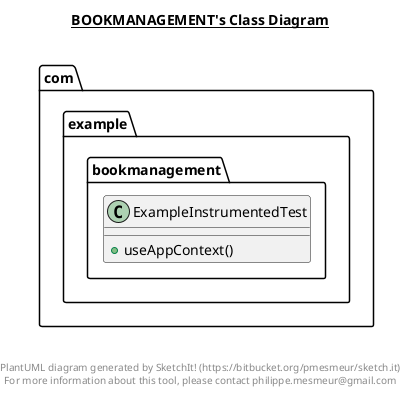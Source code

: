 @startuml

title __BOOKMANAGEMENT's Class Diagram__\n

  namespace com.example.bookmanagement {
    class com.example.bookmanagement.ExampleInstrumentedTest {
        + useAppContext()
    }
  }
  



right footer


PlantUML diagram generated by SketchIt! (https://bitbucket.org/pmesmeur/sketch.it)
For more information about this tool, please contact philippe.mesmeur@gmail.com
endfooter

@enduml
